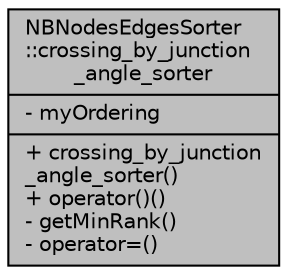 digraph "NBNodesEdgesSorter::crossing_by_junction_angle_sorter"
{
  edge [fontname="Helvetica",fontsize="10",labelfontname="Helvetica",labelfontsize="10"];
  node [fontname="Helvetica",fontsize="10",shape=record];
  Node1 [label="{NBNodesEdgesSorter\l::crossing_by_junction\l_angle_sorter\n|- myOrdering\l|+ crossing_by_junction\l_angle_sorter()\l+ operator()()\l- getMinRank()\l- operator=()\l}",height=0.2,width=0.4,color="black", fillcolor="grey75", style="filled", fontcolor="black"];
}
